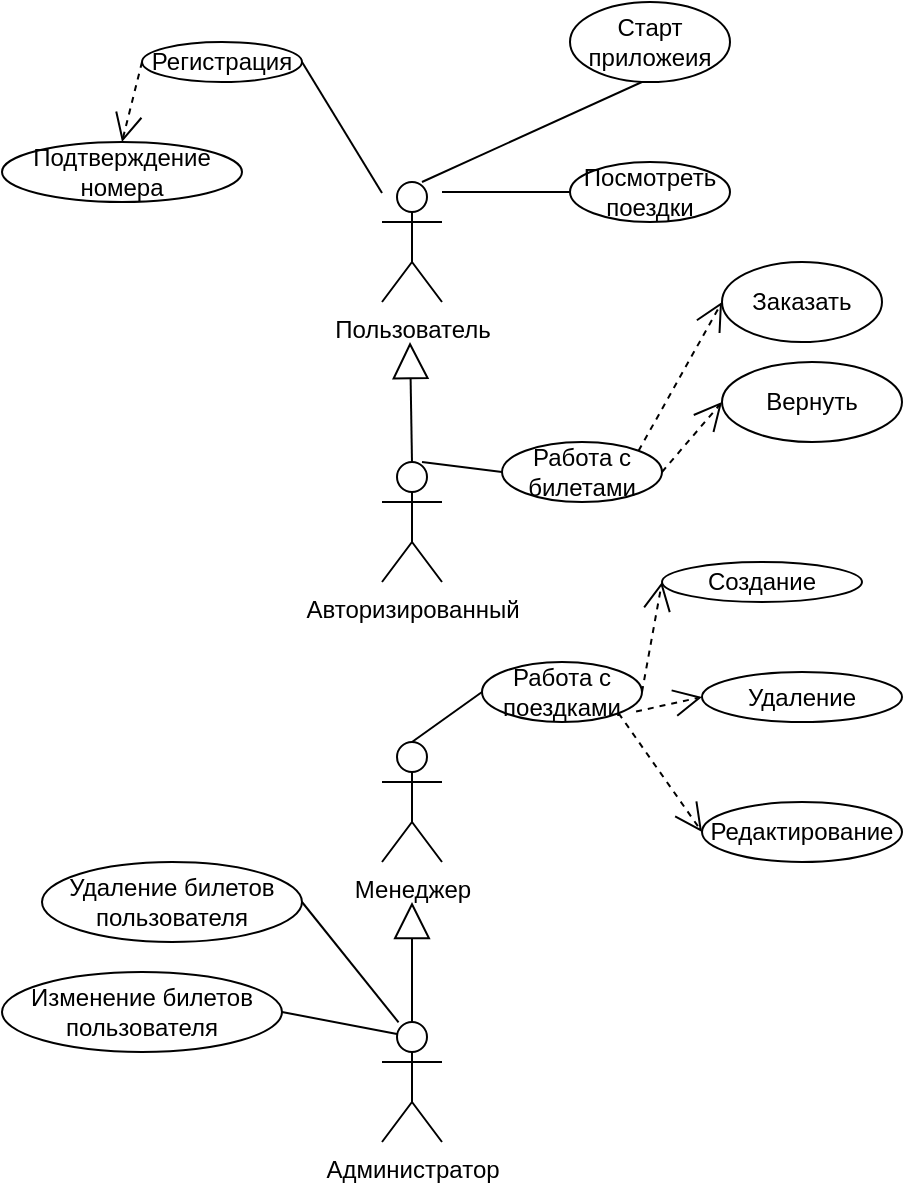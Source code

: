 <mxfile version="20.5.1" type="device"><diagram id="MVRmylpjdR6t7XuySlVm" name="Страница 1"><mxGraphModel dx="1127" dy="566" grid="1" gridSize="10" guides="1" tooltips="1" connect="1" arrows="1" fold="1" page="1" pageScale="1" pageWidth="827" pageHeight="1169" math="0" shadow="0"><root><mxCell id="0"/><mxCell id="1" parent="0"/><mxCell id="riDjCwX9mtNl7M9i3bwb-1" value="Пользователь" style="shape=umlActor;verticalLabelPosition=bottom;verticalAlign=top;html=1;outlineConnect=0;" parent="1" vertex="1"><mxGeometry x="240" y="170" width="30" height="60" as="geometry"/></mxCell><mxCell id="riDjCwX9mtNl7M9i3bwb-14" value="Регистрация" style="ellipse;whiteSpace=wrap;html=1;" parent="1" vertex="1"><mxGeometry x="120" y="100" width="80" height="20" as="geometry"/></mxCell><mxCell id="riDjCwX9mtNl7M9i3bwb-17" value="" style="endArrow=open;endSize=12;dashed=1;html=1;rounded=0;exitX=0;exitY=0.5;exitDx=0;exitDy=0;entryX=0.5;entryY=0;entryDx=0;entryDy=0;" parent="1" source="riDjCwX9mtNl7M9i3bwb-14" target="riDjCwX9mtNl7M9i3bwb-18" edge="1"><mxGeometry width="160" relative="1" as="geometry"><mxPoint x="70" y="10" as="sourcePoint"/><mxPoint x="50" y="110" as="targetPoint"/></mxGeometry></mxCell><mxCell id="riDjCwX9mtNl7M9i3bwb-18" value="Подтверждение номера" style="ellipse;whiteSpace=wrap;html=1;" parent="1" vertex="1"><mxGeometry x="50" y="150" width="120" height="30" as="geometry"/></mxCell><mxCell id="riDjCwX9mtNl7M9i3bwb-20" value="" style="endArrow=none;html=1;rounded=0;entryX=1;entryY=0.5;entryDx=0;entryDy=0;" parent="1" target="riDjCwX9mtNl7M9i3bwb-21" edge="1"><mxGeometry width="50" height="50" relative="1" as="geometry"><mxPoint x="260" y="170" as="sourcePoint"/><mxPoint x="260" y="50" as="targetPoint"/></mxGeometry></mxCell><mxCell id="riDjCwX9mtNl7M9i3bwb-21" value="Старт приложеия" style="ellipse;whiteSpace=wrap;html=1;" parent="1" vertex="1"><mxGeometry x="334" y="80" width="80" height="40" as="geometry"/></mxCell><mxCell id="riDjCwX9mtNl7M9i3bwb-22" value="" style="endArrow=none;html=1;rounded=0;entryX=0;entryY=0.5;entryDx=0;entryDy=0;" parent="1" target="riDjCwX9mtNl7M9i3bwb-25" edge="1"><mxGeometry width="50" height="50" relative="1" as="geometry"><mxPoint x="270" y="175" as="sourcePoint"/><mxPoint x="270" y="50.0" as="targetPoint"/></mxGeometry></mxCell><mxCell id="riDjCwX9mtNl7M9i3bwb-23" value="" style="endArrow=none;html=1;rounded=0;entryX=1;entryY=0.5;entryDx=0;entryDy=0;" parent="1" target="riDjCwX9mtNl7M9i3bwb-14" edge="1" source="riDjCwX9mtNl7M9i3bwb-1"><mxGeometry width="50" height="50" relative="1" as="geometry"><mxPoint x="240.0" y="170" as="sourcePoint"/><mxPoint x="240.0" y="50.0" as="targetPoint"/></mxGeometry></mxCell><mxCell id="riDjCwX9mtNl7M9i3bwb-25" value="Посмотреть поездки" style="ellipse;whiteSpace=wrap;html=1;" parent="1" vertex="1"><mxGeometry x="334" y="160" width="80" height="30" as="geometry"/></mxCell><mxCell id="riDjCwX9mtNl7M9i3bwb-27" value="Авторизированный" style="shape=umlActor;verticalLabelPosition=bottom;verticalAlign=top;html=1;outlineConnect=0;" parent="1" vertex="1"><mxGeometry x="240" y="310" width="30" height="60" as="geometry"/></mxCell><mxCell id="riDjCwX9mtNl7M9i3bwb-30" value="" style="endArrow=block;endSize=16;endFill=0;html=1;rounded=0;exitX=0.5;exitY=0;exitDx=0;exitDy=0;exitPerimeter=0;" parent="1" source="riDjCwX9mtNl7M9i3bwb-27" edge="1"><mxGeometry width="160" relative="1" as="geometry"><mxPoint x="174" y="270" as="sourcePoint"/><mxPoint x="254" y="250" as="targetPoint"/></mxGeometry></mxCell><mxCell id="riDjCwX9mtNl7M9i3bwb-37" value="" style="endArrow=none;html=1;rounded=0;entryX=0;entryY=0.5;entryDx=0;entryDy=0;" parent="1" target="riDjCwX9mtNl7M9i3bwb-38" edge="1"><mxGeometry width="50" height="50" relative="1" as="geometry"><mxPoint x="260" y="310" as="sourcePoint"/><mxPoint x="260" y="280" as="targetPoint"/></mxGeometry></mxCell><mxCell id="riDjCwX9mtNl7M9i3bwb-38" value="Работа с билетами" style="ellipse;whiteSpace=wrap;html=1;" parent="1" vertex="1"><mxGeometry x="300" y="300" width="80" height="30" as="geometry"/></mxCell><mxCell id="riDjCwX9mtNl7M9i3bwb-40" value="" style="endArrow=open;endSize=12;dashed=1;html=1;rounded=0;exitX=1;exitY=0;exitDx=0;exitDy=0;entryX=0;entryY=0.5;entryDx=0;entryDy=0;" parent="1" source="riDjCwX9mtNl7M9i3bwb-38" target="riDjCwX9mtNl7M9i3bwb-41" edge="1"><mxGeometry width="160" relative="1" as="geometry"><mxPoint x="410" y="290" as="sourcePoint"/><mxPoint x="340" y="190" as="targetPoint"/></mxGeometry></mxCell><mxCell id="riDjCwX9mtNl7M9i3bwb-41" value="Заказать" style="ellipse;whiteSpace=wrap;html=1;" parent="1" vertex="1"><mxGeometry x="410" y="210" width="80" height="40" as="geometry"/></mxCell><mxCell id="riDjCwX9mtNl7M9i3bwb-42" value="Вернуть" style="ellipse;whiteSpace=wrap;html=1;" parent="1" vertex="1"><mxGeometry x="410" y="260" width="90" height="40" as="geometry"/></mxCell><mxCell id="riDjCwX9mtNl7M9i3bwb-43" value="" style="endArrow=open;endSize=12;dashed=1;html=1;rounded=0;entryX=0;entryY=0.5;entryDx=0;entryDy=0;exitX=1;exitY=0.5;exitDx=0;exitDy=0;" parent="1" source="riDjCwX9mtNl7M9i3bwb-38" target="riDjCwX9mtNl7M9i3bwb-42" edge="1"><mxGeometry width="160" relative="1" as="geometry"><mxPoint x="350" y="260" as="sourcePoint"/><mxPoint x="370" y="100" as="targetPoint"/></mxGeometry></mxCell><mxCell id="riDjCwX9mtNl7M9i3bwb-44" value="Менеджер" style="shape=umlActor;verticalLabelPosition=bottom;verticalAlign=top;html=1;outlineConnect=0;" parent="1" vertex="1"><mxGeometry x="240" y="450" width="30" height="60" as="geometry"/></mxCell><mxCell id="riDjCwX9mtNl7M9i3bwb-48" value="" style="endArrow=none;html=1;rounded=0;exitX=0.5;exitY=0;exitDx=0;exitDy=0;exitPerimeter=0;entryX=0;entryY=0.5;entryDx=0;entryDy=0;" parent="1" source="riDjCwX9mtNl7M9i3bwb-44" target="riDjCwX9mtNl7M9i3bwb-49" edge="1"><mxGeometry width="50" height="50" relative="1" as="geometry"><mxPoint x="270" y="320" as="sourcePoint"/><mxPoint x="330" y="420" as="targetPoint"/></mxGeometry></mxCell><mxCell id="riDjCwX9mtNl7M9i3bwb-49" value="Работа с поездками" style="ellipse;whiteSpace=wrap;html=1;" parent="1" vertex="1"><mxGeometry x="290" y="410" width="80" height="30" as="geometry"/></mxCell><mxCell id="riDjCwX9mtNl7M9i3bwb-51" value="" style="endArrow=open;endSize=12;dashed=1;html=1;rounded=0;entryX=0;entryY=0.5;entryDx=0;entryDy=0;exitX=1;exitY=0.5;exitDx=0;exitDy=0;" parent="1" source="riDjCwX9mtNl7M9i3bwb-49" target="riDjCwX9mtNl7M9i3bwb-53" edge="1"><mxGeometry width="160" relative="1" as="geometry"><mxPoint x="370" y="424.63" as="sourcePoint"/><mxPoint x="410" y="424.63" as="targetPoint"/></mxGeometry></mxCell><mxCell id="riDjCwX9mtNl7M9i3bwb-52" value="Редактирование" style="ellipse;whiteSpace=wrap;html=1;" parent="1" vertex="1"><mxGeometry x="400" y="480" width="100" height="30" as="geometry"/></mxCell><mxCell id="riDjCwX9mtNl7M9i3bwb-53" value="Создание" style="ellipse;whiteSpace=wrap;html=1;" parent="1" vertex="1"><mxGeometry x="380" y="360" width="100" height="20" as="geometry"/></mxCell><mxCell id="riDjCwX9mtNl7M9i3bwb-54" value="" style="endArrow=open;endSize=12;dashed=1;html=1;rounded=0;entryX=0;entryY=0.5;entryDx=0;entryDy=0;exitX=1;exitY=1;exitDx=0;exitDy=0;" parent="1" source="riDjCwX9mtNl7M9i3bwb-49" target="riDjCwX9mtNl7M9i3bwb-52" edge="1"><mxGeometry width="160" relative="1" as="geometry"><mxPoint x="370" y="430.0" as="sourcePoint"/><mxPoint x="410" y="430.0" as="targetPoint"/></mxGeometry></mxCell><mxCell id="riDjCwX9mtNl7M9i3bwb-55" value="Удаление" style="ellipse;whiteSpace=wrap;html=1;" parent="1" vertex="1"><mxGeometry x="400" y="415" width="100" height="25" as="geometry"/></mxCell><mxCell id="riDjCwX9mtNl7M9i3bwb-56" value="" style="endArrow=open;endSize=12;dashed=1;html=1;rounded=0;entryX=0;entryY=0.5;entryDx=0;entryDy=0;exitX=0.963;exitY=0.825;exitDx=0;exitDy=0;exitPerimeter=0;" parent="1" source="riDjCwX9mtNl7M9i3bwb-49" target="riDjCwX9mtNl7M9i3bwb-55" edge="1"><mxGeometry width="160" relative="1" as="geometry"><mxPoint x="368.459" y="445.541" as="sourcePoint"/><mxPoint x="420" y="555" as="targetPoint"/></mxGeometry></mxCell><mxCell id="riDjCwX9mtNl7M9i3bwb-58" value="Администратор" style="shape=umlActor;verticalLabelPosition=bottom;verticalAlign=top;html=1;outlineConnect=0;" parent="1" vertex="1"><mxGeometry x="240" y="590" width="30" height="60" as="geometry"/></mxCell><mxCell id="riDjCwX9mtNl7M9i3bwb-59" value="" style="endArrow=block;endSize=16;endFill=0;html=1;rounded=0;exitX=0.5;exitY=0;exitDx=0;exitDy=0;exitPerimeter=0;" parent="1" source="riDjCwX9mtNl7M9i3bwb-58" edge="1"><mxGeometry width="160" relative="1" as="geometry"><mxPoint x="254" y="560" as="sourcePoint"/><mxPoint x="255" y="530" as="targetPoint"/></mxGeometry></mxCell><mxCell id="riDjCwX9mtNl7M9i3bwb-60" value="Удаление билетов пользователя" style="ellipse;whiteSpace=wrap;html=1;" parent="1" vertex="1"><mxGeometry x="70" y="510" width="130" height="40" as="geometry"/></mxCell><mxCell id="riDjCwX9mtNl7M9i3bwb-61" value="" style="endArrow=none;html=1;rounded=0;exitX=0.276;exitY=0.003;exitDx=0;exitDy=0;exitPerimeter=0;entryX=1;entryY=0.5;entryDx=0;entryDy=0;" parent="1" source="riDjCwX9mtNl7M9i3bwb-58" target="riDjCwX9mtNl7M9i3bwb-60" edge="1"><mxGeometry width="50" height="50" relative="1" as="geometry"><mxPoint x="269.71" y="459.94" as="sourcePoint"/><mxPoint x="300" y="435" as="targetPoint"/></mxGeometry></mxCell><mxCell id="riDjCwX9mtNl7M9i3bwb-66" value="Изменение билетов пользователя" style="ellipse;whiteSpace=wrap;html=1;" parent="1" vertex="1"><mxGeometry x="50" y="565" width="140" height="40" as="geometry"/></mxCell><mxCell id="riDjCwX9mtNl7M9i3bwb-67" value="" style="endArrow=none;html=1;rounded=0;exitX=0.25;exitY=0.1;exitDx=0;exitDy=0;exitPerimeter=0;entryX=1;entryY=0.5;entryDx=0;entryDy=0;" parent="1" source="riDjCwX9mtNl7M9i3bwb-58" target="riDjCwX9mtNl7M9i3bwb-66" edge="1"><mxGeometry width="50" height="50" relative="1" as="geometry"><mxPoint x="240" y="640.18" as="sourcePoint"/><mxPoint x="291.72" y="485" as="targetPoint"/></mxGeometry></mxCell></root></mxGraphModel></diagram></mxfile>
